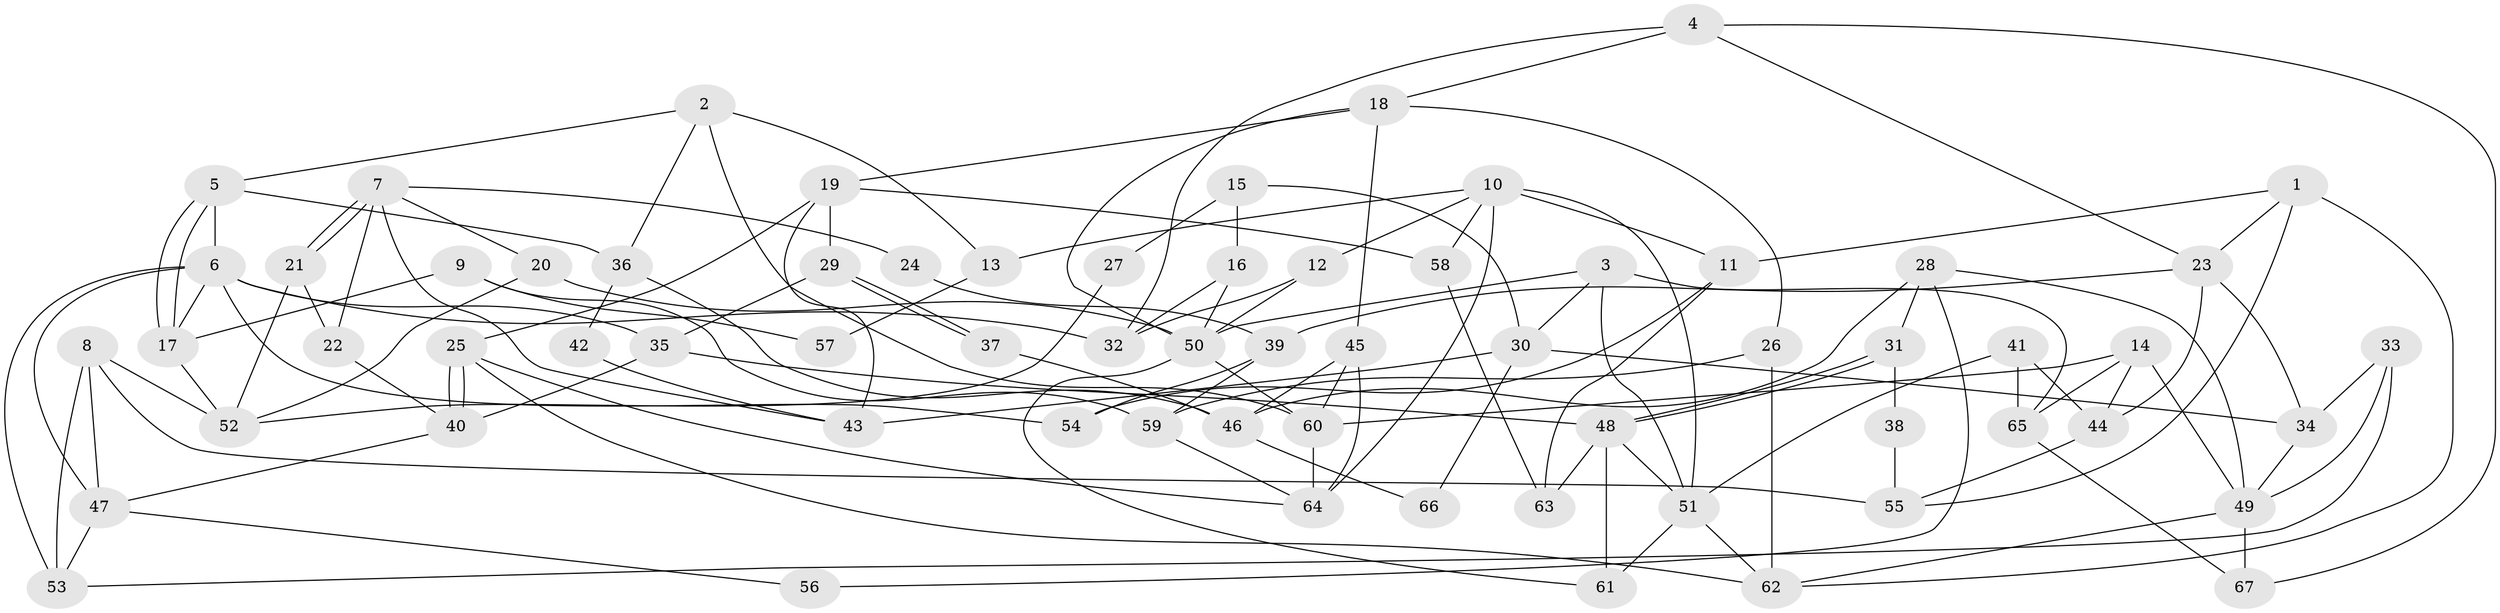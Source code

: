 // coarse degree distribution, {7: 0.1, 3: 0.225, 4: 0.2, 5: 0.125, 9: 0.05, 6: 0.225, 2: 0.05, 8: 0.025}
// Generated by graph-tools (version 1.1) at 2025/41/03/06/25 10:41:57]
// undirected, 67 vertices, 134 edges
graph export_dot {
graph [start="1"]
  node [color=gray90,style=filled];
  1;
  2;
  3;
  4;
  5;
  6;
  7;
  8;
  9;
  10;
  11;
  12;
  13;
  14;
  15;
  16;
  17;
  18;
  19;
  20;
  21;
  22;
  23;
  24;
  25;
  26;
  27;
  28;
  29;
  30;
  31;
  32;
  33;
  34;
  35;
  36;
  37;
  38;
  39;
  40;
  41;
  42;
  43;
  44;
  45;
  46;
  47;
  48;
  49;
  50;
  51;
  52;
  53;
  54;
  55;
  56;
  57;
  58;
  59;
  60;
  61;
  62;
  63;
  64;
  65;
  66;
  67;
  1 -- 23;
  1 -- 62;
  1 -- 11;
  1 -- 55;
  2 -- 60;
  2 -- 5;
  2 -- 13;
  2 -- 36;
  3 -- 65;
  3 -- 51;
  3 -- 30;
  3 -- 50;
  4 -- 67;
  4 -- 18;
  4 -- 23;
  4 -- 32;
  5 -- 6;
  5 -- 17;
  5 -- 17;
  5 -- 36;
  6 -- 17;
  6 -- 35;
  6 -- 32;
  6 -- 47;
  6 -- 53;
  6 -- 54;
  7 -- 43;
  7 -- 21;
  7 -- 21;
  7 -- 20;
  7 -- 22;
  7 -- 24;
  8 -- 47;
  8 -- 53;
  8 -- 52;
  8 -- 55;
  9 -- 59;
  9 -- 17;
  9 -- 57;
  10 -- 12;
  10 -- 51;
  10 -- 11;
  10 -- 13;
  10 -- 58;
  10 -- 64;
  11 -- 54;
  11 -- 63;
  12 -- 32;
  12 -- 50;
  13 -- 57;
  14 -- 60;
  14 -- 49;
  14 -- 44;
  14 -- 65;
  15 -- 30;
  15 -- 16;
  15 -- 27;
  16 -- 32;
  16 -- 50;
  17 -- 52;
  18 -- 50;
  18 -- 26;
  18 -- 19;
  18 -- 45;
  19 -- 29;
  19 -- 25;
  19 -- 43;
  19 -- 58;
  20 -- 50;
  20 -- 52;
  21 -- 52;
  21 -- 22;
  22 -- 40;
  23 -- 44;
  23 -- 34;
  23 -- 39;
  24 -- 39;
  25 -- 40;
  25 -- 40;
  25 -- 62;
  25 -- 64;
  26 -- 59;
  26 -- 62;
  27 -- 52;
  28 -- 46;
  28 -- 49;
  28 -- 31;
  28 -- 56;
  29 -- 37;
  29 -- 37;
  29 -- 35;
  30 -- 34;
  30 -- 43;
  30 -- 66;
  31 -- 48;
  31 -- 48;
  31 -- 38;
  33 -- 53;
  33 -- 49;
  33 -- 34;
  34 -- 49;
  35 -- 40;
  35 -- 48;
  36 -- 42;
  36 -- 46;
  37 -- 46;
  38 -- 55;
  39 -- 54;
  39 -- 59;
  40 -- 47;
  41 -- 51;
  41 -- 44;
  41 -- 65;
  42 -- 43;
  44 -- 55;
  45 -- 64;
  45 -- 46;
  45 -- 60;
  46 -- 66;
  47 -- 53;
  47 -- 56;
  48 -- 63;
  48 -- 51;
  48 -- 61;
  49 -- 62;
  49 -- 67;
  50 -- 60;
  50 -- 61;
  51 -- 61;
  51 -- 62;
  58 -- 63;
  59 -- 64;
  60 -- 64;
  65 -- 67;
}
